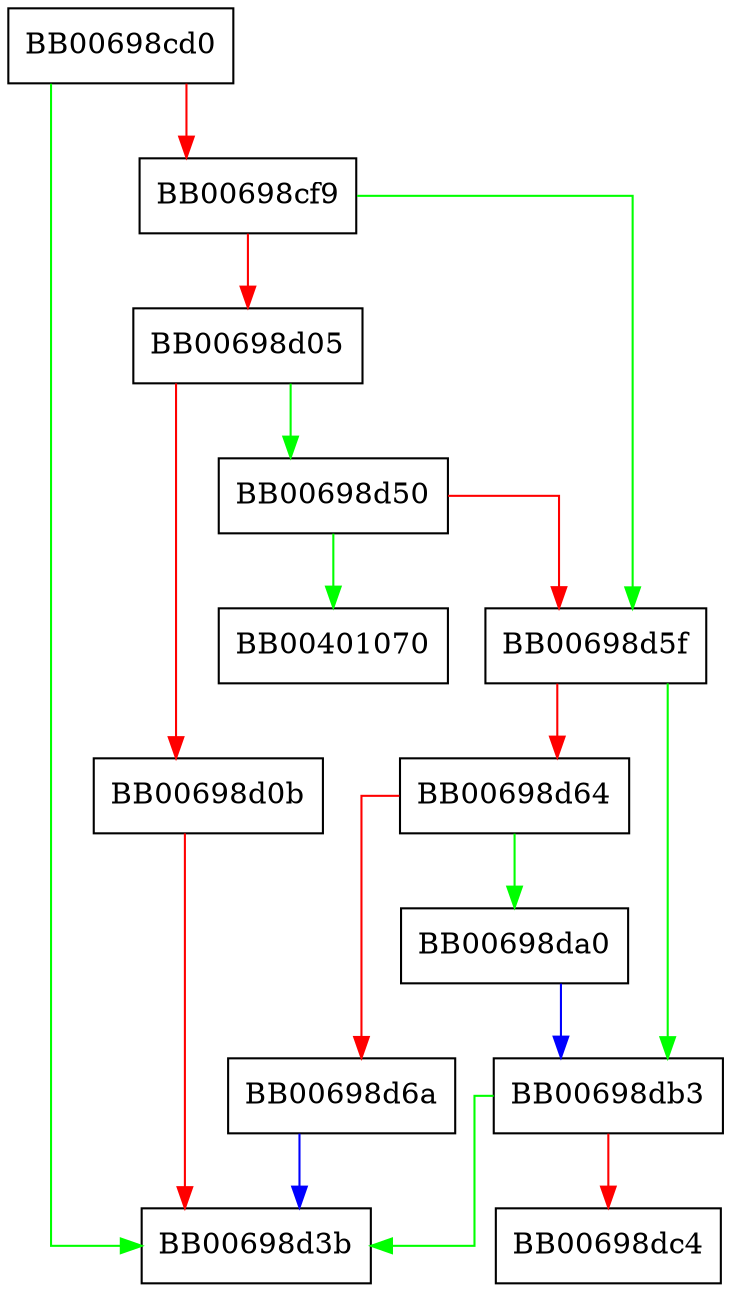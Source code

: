 digraph ossl_aes_gcm_siv_einit {
  node [shape="box"];
  graph [splines=ortho];
  BB00698cd0 -> BB00698d3b [color="green"];
  BB00698cd0 -> BB00698cf9 [color="red"];
  BB00698cf9 -> BB00698d5f [color="green"];
  BB00698cf9 -> BB00698d05 [color="red"];
  BB00698d05 -> BB00698d50 [color="green"];
  BB00698d05 -> BB00698d0b [color="red"];
  BB00698d0b -> BB00698d3b [color="red"];
  BB00698d50 -> BB00401070 [color="green"];
  BB00698d50 -> BB00698d5f [color="red"];
  BB00698d5f -> BB00698db3 [color="green"];
  BB00698d5f -> BB00698d64 [color="red"];
  BB00698d64 -> BB00698da0 [color="green"];
  BB00698d64 -> BB00698d6a [color="red"];
  BB00698d6a -> BB00698d3b [color="blue"];
  BB00698da0 -> BB00698db3 [color="blue"];
  BB00698db3 -> BB00698d3b [color="green"];
  BB00698db3 -> BB00698dc4 [color="red"];
}